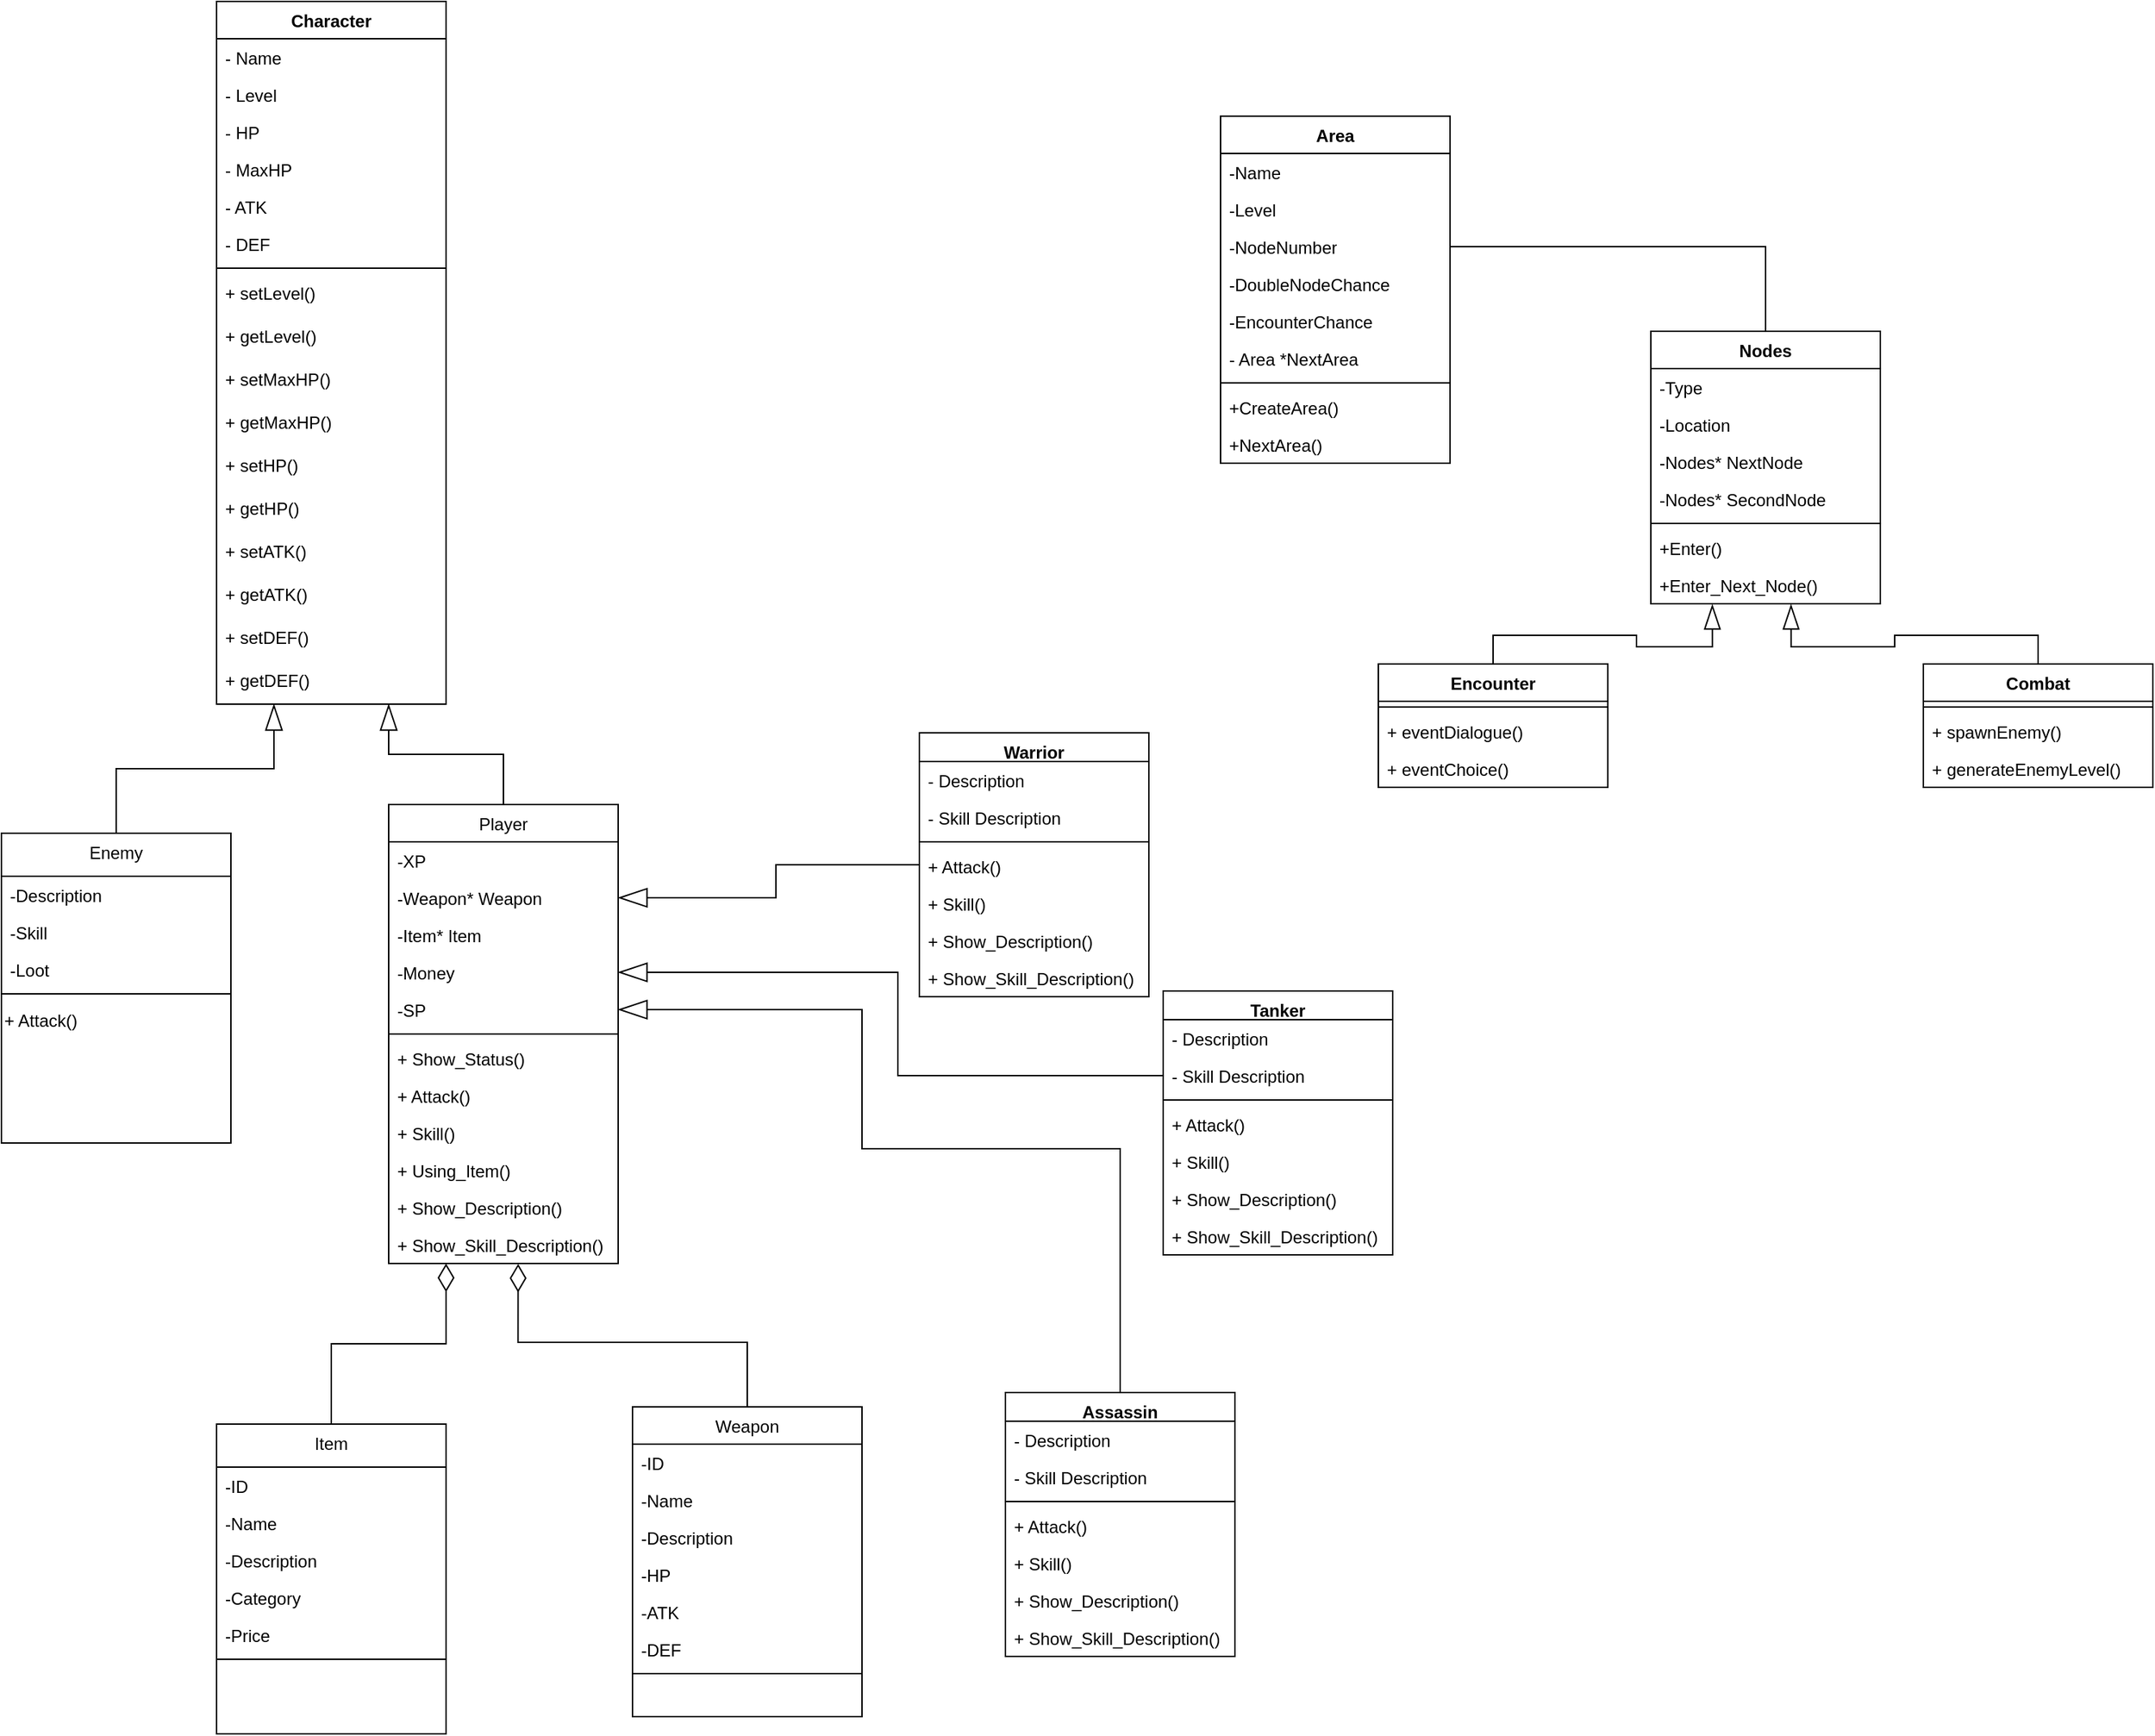 <mxfile version="22.1.0" type="device">
  <diagram id="C5RBs43oDa-KdzZeNtuy" name="Page-1">
    <mxGraphModel dx="1216" dy="1775" grid="1" gridSize="10" guides="1" tooltips="1" connect="1" arrows="1" fold="1" page="1" pageScale="1" pageWidth="827" pageHeight="1169" math="0" shadow="0">
      <root>
        <mxCell id="WIyWlLk6GJQsqaUBKTNV-0" />
        <mxCell id="WIyWlLk6GJQsqaUBKTNV-1" parent="WIyWlLk6GJQsqaUBKTNV-0" />
        <mxCell id="zkfFHV4jXpPFQw0GAbJ--0" value="Character" style="swimlane;fontStyle=1;align=center;verticalAlign=top;childLayout=stackLayout;horizontal=1;startSize=26;horizontalStack=0;resizeParent=1;resizeLast=0;collapsible=1;marginBottom=0;rounded=0;shadow=0;strokeWidth=1;" parent="WIyWlLk6GJQsqaUBKTNV-1" vertex="1">
          <mxGeometry x="220" y="-50" width="160" height="490" as="geometry">
            <mxRectangle x="230" y="140" width="160" height="26" as="alternateBounds" />
          </mxGeometry>
        </mxCell>
        <mxCell id="zkfFHV4jXpPFQw0GAbJ--1" value="- Name" style="text;align=left;verticalAlign=top;spacingLeft=4;spacingRight=4;overflow=hidden;rotatable=0;points=[[0,0.5],[1,0.5]];portConstraint=eastwest;" parent="zkfFHV4jXpPFQw0GAbJ--0" vertex="1">
          <mxGeometry y="26" width="160" height="26" as="geometry" />
        </mxCell>
        <mxCell id="zkfFHV4jXpPFQw0GAbJ--2" value="- Level" style="text;align=left;verticalAlign=top;spacingLeft=4;spacingRight=4;overflow=hidden;rotatable=0;points=[[0,0.5],[1,0.5]];portConstraint=eastwest;rounded=0;shadow=0;html=0;" parent="zkfFHV4jXpPFQw0GAbJ--0" vertex="1">
          <mxGeometry y="52" width="160" height="26" as="geometry" />
        </mxCell>
        <mxCell id="zkfFHV4jXpPFQw0GAbJ--3" value="- HP" style="text;align=left;verticalAlign=top;spacingLeft=4;spacingRight=4;overflow=hidden;rotatable=0;points=[[0,0.5],[1,0.5]];portConstraint=eastwest;rounded=0;shadow=0;html=0;" parent="zkfFHV4jXpPFQw0GAbJ--0" vertex="1">
          <mxGeometry y="78" width="160" height="26" as="geometry" />
        </mxCell>
        <mxCell id="j1MBZ-xtQ5c-4s9d_Qm3-2" value="- MaxHP" style="text;strokeColor=none;fillColor=none;align=left;verticalAlign=middle;rounded=0;spacingLeft=4;spacingRight=4;" parent="zkfFHV4jXpPFQw0GAbJ--0" vertex="1">
          <mxGeometry y="104" width="160" height="26" as="geometry" />
        </mxCell>
        <mxCell id="j1MBZ-xtQ5c-4s9d_Qm3-3" value="- ATK" style="text;strokeColor=none;fillColor=none;align=left;verticalAlign=middle;rounded=0;spacingLeft=4;spacingRight=4;" parent="zkfFHV4jXpPFQw0GAbJ--0" vertex="1">
          <mxGeometry y="130" width="160" height="26" as="geometry" />
        </mxCell>
        <mxCell id="j1MBZ-xtQ5c-4s9d_Qm3-4" value="- DEF" style="text;strokeColor=none;fillColor=none;align=left;verticalAlign=middle;rounded=0;spacingLeft=4;spacingRight=4;container=0;" parent="zkfFHV4jXpPFQw0GAbJ--0" vertex="1">
          <mxGeometry y="156" width="160" height="26" as="geometry" />
        </mxCell>
        <mxCell id="zkfFHV4jXpPFQw0GAbJ--4" value="" style="line;html=1;strokeWidth=1;align=left;verticalAlign=middle;spacingTop=-1;spacingLeft=3;spacingRight=3;rotatable=0;labelPosition=right;points=[];portConstraint=eastwest;" parent="zkfFHV4jXpPFQw0GAbJ--0" vertex="1">
          <mxGeometry y="182" width="160" height="8" as="geometry" />
        </mxCell>
        <mxCell id="GW412KJ_X1RwlZY7-BEi-10" value="+ setLevel()" style="text;strokeColor=none;fillColor=none;align=left;verticalAlign=top;spacingLeft=4;spacingRight=4;overflow=hidden;rotatable=0;points=[[0,0.5],[1,0.5]];portConstraint=eastwest;whiteSpace=wrap;html=1;" parent="zkfFHV4jXpPFQw0GAbJ--0" vertex="1">
          <mxGeometry y="190" width="160" height="30" as="geometry" />
        </mxCell>
        <mxCell id="GW412KJ_X1RwlZY7-BEi-11" value="+ getLevel()" style="text;strokeColor=none;fillColor=none;align=left;verticalAlign=top;spacingLeft=4;spacingRight=4;overflow=hidden;rotatable=0;points=[[0,0.5],[1,0.5]];portConstraint=eastwest;whiteSpace=wrap;html=1;" parent="zkfFHV4jXpPFQw0GAbJ--0" vertex="1">
          <mxGeometry y="220" width="160" height="30" as="geometry" />
        </mxCell>
        <mxCell id="GW412KJ_X1RwlZY7-BEi-12" value="+ setMaxHP()" style="text;strokeColor=none;fillColor=none;align=left;verticalAlign=top;spacingLeft=4;spacingRight=4;overflow=hidden;rotatable=0;points=[[0,0.5],[1,0.5]];portConstraint=eastwest;whiteSpace=wrap;html=1;" parent="zkfFHV4jXpPFQw0GAbJ--0" vertex="1">
          <mxGeometry y="250" width="160" height="30" as="geometry" />
        </mxCell>
        <mxCell id="GW412KJ_X1RwlZY7-BEi-13" value="+ getMaxHP()" style="text;strokeColor=none;fillColor=none;align=left;verticalAlign=top;spacingLeft=4;spacingRight=4;overflow=hidden;rotatable=0;points=[[0,0.5],[1,0.5]];portConstraint=eastwest;whiteSpace=wrap;html=1;" parent="zkfFHV4jXpPFQw0GAbJ--0" vertex="1">
          <mxGeometry y="280" width="160" height="30" as="geometry" />
        </mxCell>
        <mxCell id="GW412KJ_X1RwlZY7-BEi-14" value="+ setHP()" style="text;strokeColor=none;fillColor=none;align=left;verticalAlign=top;spacingLeft=4;spacingRight=4;overflow=hidden;rotatable=0;points=[[0,0.5],[1,0.5]];portConstraint=eastwest;whiteSpace=wrap;html=1;" parent="zkfFHV4jXpPFQw0GAbJ--0" vertex="1">
          <mxGeometry y="310" width="160" height="30" as="geometry" />
        </mxCell>
        <mxCell id="GW412KJ_X1RwlZY7-BEi-15" value="+ getHP()" style="text;strokeColor=none;fillColor=none;align=left;verticalAlign=top;spacingLeft=4;spacingRight=4;overflow=hidden;rotatable=0;points=[[0,0.5],[1,0.5]];portConstraint=eastwest;whiteSpace=wrap;html=1;" parent="zkfFHV4jXpPFQw0GAbJ--0" vertex="1">
          <mxGeometry y="340" width="160" height="30" as="geometry" />
        </mxCell>
        <mxCell id="GW412KJ_X1RwlZY7-BEi-16" value="+ setATK()" style="text;strokeColor=none;fillColor=none;align=left;verticalAlign=top;spacingLeft=4;spacingRight=4;overflow=hidden;rotatable=0;points=[[0,0.5],[1,0.5]];portConstraint=eastwest;whiteSpace=wrap;html=1;" parent="zkfFHV4jXpPFQw0GAbJ--0" vertex="1">
          <mxGeometry y="370" width="160" height="30" as="geometry" />
        </mxCell>
        <mxCell id="GW412KJ_X1RwlZY7-BEi-17" value="+ getATK()" style="text;strokeColor=none;fillColor=none;align=left;verticalAlign=top;spacingLeft=4;spacingRight=4;overflow=hidden;rotatable=0;points=[[0,0.5],[1,0.5]];portConstraint=eastwest;whiteSpace=wrap;html=1;" parent="zkfFHV4jXpPFQw0GAbJ--0" vertex="1">
          <mxGeometry y="400" width="160" height="30" as="geometry" />
        </mxCell>
        <mxCell id="GW412KJ_X1RwlZY7-BEi-18" value="+ setDEF()" style="text;strokeColor=none;fillColor=none;align=left;verticalAlign=top;spacingLeft=4;spacingRight=4;overflow=hidden;rotatable=0;points=[[0,0.5],[1,0.5]];portConstraint=eastwest;whiteSpace=wrap;html=1;" parent="zkfFHV4jXpPFQw0GAbJ--0" vertex="1">
          <mxGeometry y="430" width="160" height="30" as="geometry" />
        </mxCell>
        <mxCell id="GW412KJ_X1RwlZY7-BEi-19" value="+ getDEF()" style="text;strokeColor=none;fillColor=none;align=left;verticalAlign=top;spacingLeft=4;spacingRight=4;overflow=hidden;rotatable=0;points=[[0,0.5],[1,0.5]];portConstraint=eastwest;whiteSpace=wrap;html=1;" parent="zkfFHV4jXpPFQw0GAbJ--0" vertex="1">
          <mxGeometry y="460" width="160" height="30" as="geometry" />
        </mxCell>
        <mxCell id="zkfFHV4jXpPFQw0GAbJ--17" value="Player" style="swimlane;fontStyle=0;align=center;verticalAlign=top;childLayout=stackLayout;horizontal=1;startSize=26;horizontalStack=0;resizeParent=1;resizeLast=0;collapsible=1;marginBottom=0;rounded=0;shadow=0;strokeWidth=1;" parent="WIyWlLk6GJQsqaUBKTNV-1" vertex="1">
          <mxGeometry x="340" y="510" width="160" height="320" as="geometry">
            <mxRectangle x="550" y="140" width="160" height="26" as="alternateBounds" />
          </mxGeometry>
        </mxCell>
        <mxCell id="zkfFHV4jXpPFQw0GAbJ--18" value="-XP" style="text;align=left;verticalAlign=top;spacingLeft=4;spacingRight=4;overflow=hidden;rotatable=0;points=[[0,0.5],[1,0.5]];portConstraint=eastwest;" parent="zkfFHV4jXpPFQw0GAbJ--17" vertex="1">
          <mxGeometry y="26" width="160" height="26" as="geometry" />
        </mxCell>
        <mxCell id="zkfFHV4jXpPFQw0GAbJ--19" value="-Weapon* Weapon" style="text;align=left;verticalAlign=top;spacingLeft=4;spacingRight=4;overflow=hidden;rotatable=0;points=[[0,0.5],[1,0.5]];portConstraint=eastwest;rounded=0;shadow=0;html=0;" parent="zkfFHV4jXpPFQw0GAbJ--17" vertex="1">
          <mxGeometry y="52" width="160" height="26" as="geometry" />
        </mxCell>
        <mxCell id="zkfFHV4jXpPFQw0GAbJ--20" value="-Item* Item" style="text;align=left;verticalAlign=top;spacingLeft=4;spacingRight=4;overflow=hidden;rotatable=0;points=[[0,0.5],[1,0.5]];portConstraint=eastwest;rounded=0;shadow=0;html=0;" parent="zkfFHV4jXpPFQw0GAbJ--17" vertex="1">
          <mxGeometry y="78" width="160" height="26" as="geometry" />
        </mxCell>
        <mxCell id="zkfFHV4jXpPFQw0GAbJ--21" value="-Money" style="text;align=left;verticalAlign=top;spacingLeft=4;spacingRight=4;overflow=hidden;rotatable=0;points=[[0,0.5],[1,0.5]];portConstraint=eastwest;rounded=0;shadow=0;html=0;" parent="zkfFHV4jXpPFQw0GAbJ--17" vertex="1">
          <mxGeometry y="104" width="160" height="26" as="geometry" />
        </mxCell>
        <mxCell id="zkfFHV4jXpPFQw0GAbJ--22" value="-SP" style="text;align=left;verticalAlign=top;spacingLeft=4;spacingRight=4;overflow=hidden;rotatable=0;points=[[0,0.5],[1,0.5]];portConstraint=eastwest;rounded=0;shadow=0;html=0;" parent="zkfFHV4jXpPFQw0GAbJ--17" vertex="1">
          <mxGeometry y="130" width="160" height="26" as="geometry" />
        </mxCell>
        <mxCell id="zkfFHV4jXpPFQw0GAbJ--23" value="" style="line;html=1;strokeWidth=1;align=left;verticalAlign=middle;spacingTop=-1;spacingLeft=3;spacingRight=3;rotatable=0;labelPosition=right;points=[];portConstraint=eastwest;" parent="zkfFHV4jXpPFQw0GAbJ--17" vertex="1">
          <mxGeometry y="156" width="160" height="8" as="geometry" />
        </mxCell>
        <mxCell id="NoEFr3qqF8aWPMN4GbIH-27" value="+ Show_Status()" style="text;strokeColor=none;fillColor=none;align=left;verticalAlign=top;spacingLeft=4;spacingRight=4;overflow=hidden;rotatable=0;points=[[0,0.5],[1,0.5]];portConstraint=eastwest;whiteSpace=wrap;html=1;" parent="zkfFHV4jXpPFQw0GAbJ--17" vertex="1">
          <mxGeometry y="164" width="160" height="26" as="geometry" />
        </mxCell>
        <mxCell id="NoEFr3qqF8aWPMN4GbIH-24" value="+ Attack()" style="text;strokeColor=none;fillColor=none;align=left;verticalAlign=top;spacingLeft=4;spacingRight=4;overflow=hidden;rotatable=0;points=[[0,0.5],[1,0.5]];portConstraint=eastwest;whiteSpace=wrap;html=1;" parent="zkfFHV4jXpPFQw0GAbJ--17" vertex="1">
          <mxGeometry y="190" width="160" height="26" as="geometry" />
        </mxCell>
        <mxCell id="NoEFr3qqF8aWPMN4GbIH-25" value="+ Skill()" style="text;strokeColor=none;fillColor=none;align=left;verticalAlign=top;spacingLeft=4;spacingRight=4;overflow=hidden;rotatable=0;points=[[0,0.5],[1,0.5]];portConstraint=eastwest;whiteSpace=wrap;html=1;" parent="zkfFHV4jXpPFQw0GAbJ--17" vertex="1">
          <mxGeometry y="216" width="160" height="26" as="geometry" />
        </mxCell>
        <mxCell id="NoEFr3qqF8aWPMN4GbIH-26" value="+ Using_Item()" style="text;strokeColor=none;fillColor=none;align=left;verticalAlign=top;spacingLeft=4;spacingRight=4;overflow=hidden;rotatable=0;points=[[0,0.5],[1,0.5]];portConstraint=eastwest;whiteSpace=wrap;html=1;" parent="zkfFHV4jXpPFQw0GAbJ--17" vertex="1">
          <mxGeometry y="242" width="160" height="26" as="geometry" />
        </mxCell>
        <mxCell id="1esIye4fEpsCU5UyYnM3-0" value="+ Show_Description()" style="text;strokeColor=none;fillColor=none;align=left;verticalAlign=top;spacingLeft=4;spacingRight=4;overflow=hidden;rotatable=0;points=[[0,0.5],[1,0.5]];portConstraint=eastwest;whiteSpace=wrap;html=1;" parent="zkfFHV4jXpPFQw0GAbJ--17" vertex="1">
          <mxGeometry y="268" width="160" height="26" as="geometry" />
        </mxCell>
        <mxCell id="1esIye4fEpsCU5UyYnM3-1" value="+ Show_Skill_Description()" style="text;strokeColor=none;fillColor=none;align=left;verticalAlign=top;spacingLeft=4;spacingRight=4;overflow=hidden;rotatable=0;points=[[0,0.5],[1,0.5]];portConstraint=eastwest;whiteSpace=wrap;html=1;" parent="zkfFHV4jXpPFQw0GAbJ--17" vertex="1">
          <mxGeometry y="294" width="160" height="26" as="geometry" />
        </mxCell>
        <mxCell id="j1MBZ-xtQ5c-4s9d_Qm3-5" value="" style="endArrow=blockThin;endSize=16;endFill=0;html=1;rounded=0;exitX=0.5;exitY=0;exitDx=0;exitDy=0;entryX=0.75;entryY=1;entryDx=0;entryDy=0;edgeStyle=orthogonalEdgeStyle;" parent="WIyWlLk6GJQsqaUBKTNV-1" source="zkfFHV4jXpPFQw0GAbJ--17" target="zkfFHV4jXpPFQw0GAbJ--0" edge="1">
          <mxGeometry width="160" relative="1" as="geometry">
            <mxPoint x="290" y="440" as="sourcePoint" />
            <mxPoint x="300" y="330" as="targetPoint" />
          </mxGeometry>
        </mxCell>
        <mxCell id="j1MBZ-xtQ5c-4s9d_Qm3-16" value="Enemy" style="swimlane;fontStyle=0;align=center;verticalAlign=top;childLayout=stackLayout;horizontal=1;startSize=30;horizontalStack=0;resizeParent=1;resizeLast=0;collapsible=1;marginBottom=0;rounded=0;shadow=0;strokeWidth=1;" parent="WIyWlLk6GJQsqaUBKTNV-1" vertex="1">
          <mxGeometry x="70" y="530" width="160" height="216" as="geometry">
            <mxRectangle x="550" y="140" width="160" height="26" as="alternateBounds" />
          </mxGeometry>
        </mxCell>
        <mxCell id="j1MBZ-xtQ5c-4s9d_Qm3-17" value="-Description" style="text;align=left;verticalAlign=top;spacingLeft=4;spacingRight=4;overflow=hidden;rotatable=0;points=[[0,0.5],[1,0.5]];portConstraint=eastwest;" parent="j1MBZ-xtQ5c-4s9d_Qm3-16" vertex="1">
          <mxGeometry y="30" width="160" height="26" as="geometry" />
        </mxCell>
        <mxCell id="j1MBZ-xtQ5c-4s9d_Qm3-18" value="-Skill" style="text;align=left;verticalAlign=top;spacingLeft=4;spacingRight=4;overflow=hidden;rotatable=0;points=[[0,0.5],[1,0.5]];portConstraint=eastwest;rounded=0;shadow=0;html=0;" parent="j1MBZ-xtQ5c-4s9d_Qm3-16" vertex="1">
          <mxGeometry y="56" width="160" height="26" as="geometry" />
        </mxCell>
        <mxCell id="j1MBZ-xtQ5c-4s9d_Qm3-19" value="-Loot" style="text;align=left;verticalAlign=top;spacingLeft=4;spacingRight=4;overflow=hidden;rotatable=0;points=[[0,0.5],[1,0.5]];portConstraint=eastwest;rounded=0;shadow=0;html=0;" parent="j1MBZ-xtQ5c-4s9d_Qm3-16" vertex="1">
          <mxGeometry y="82" width="160" height="26" as="geometry" />
        </mxCell>
        <mxCell id="j1MBZ-xtQ5c-4s9d_Qm3-22" value="" style="line;html=1;strokeWidth=1;align=left;verticalAlign=middle;spacingTop=-1;spacingLeft=3;spacingRight=3;rotatable=0;labelPosition=right;points=[];portConstraint=eastwest;" parent="j1MBZ-xtQ5c-4s9d_Qm3-16" vertex="1">
          <mxGeometry y="108" width="160" height="8" as="geometry" />
        </mxCell>
        <mxCell id="gaWIYoMzO8PmXiTsMrva-2" value="+ Attack()" style="text;html=1;align=left;verticalAlign=middle;resizable=0;points=[];autosize=1;strokeColor=none;fillColor=none;" parent="j1MBZ-xtQ5c-4s9d_Qm3-16" vertex="1">
          <mxGeometry y="116" width="160" height="30" as="geometry" />
        </mxCell>
        <mxCell id="j1MBZ-xtQ5c-4s9d_Qm3-31" value="" style="endArrow=blockThin;endSize=16;endFill=0;html=1;rounded=0;exitX=0.5;exitY=0;exitDx=0;exitDy=0;entryX=0.25;entryY=1;entryDx=0;entryDy=0;edgeStyle=orthogonalEdgeStyle;" parent="WIyWlLk6GJQsqaUBKTNV-1" source="j1MBZ-xtQ5c-4s9d_Qm3-16" target="zkfFHV4jXpPFQw0GAbJ--0" edge="1">
          <mxGeometry width="160" relative="1" as="geometry">
            <mxPoint x="390" y="460" as="sourcePoint" />
            <mxPoint x="270" y="336" as="targetPoint" />
          </mxGeometry>
        </mxCell>
        <mxCell id="1esIye4fEpsCU5UyYnM3-3" style="edgeStyle=orthogonalEdgeStyle;rounded=0;orthogonalLoop=1;jettySize=auto;html=1;exitX=0.5;exitY=0;exitDx=0;exitDy=0;endArrow=diamondThin;endFill=0;endSize=17;entryX=0.564;entryY=1.012;entryDx=0;entryDy=0;entryPerimeter=0;" parent="WIyWlLk6GJQsqaUBKTNV-1" source="j1MBZ-xtQ5c-4s9d_Qm3-32" target="1esIye4fEpsCU5UyYnM3-1" edge="1">
          <mxGeometry relative="1" as="geometry">
            <mxPoint x="510" y="850" as="targetPoint" />
          </mxGeometry>
        </mxCell>
        <mxCell id="j1MBZ-xtQ5c-4s9d_Qm3-32" value="Weapon" style="swimlane;fontStyle=0;align=center;verticalAlign=top;childLayout=stackLayout;horizontal=1;startSize=26;horizontalStack=0;resizeParent=1;resizeLast=0;collapsible=1;marginBottom=0;rounded=0;shadow=0;strokeWidth=1;" parent="WIyWlLk6GJQsqaUBKTNV-1" vertex="1">
          <mxGeometry x="510" y="930" width="160" height="216" as="geometry">
            <mxRectangle x="550" y="140" width="160" height="26" as="alternateBounds" />
          </mxGeometry>
        </mxCell>
        <mxCell id="j1MBZ-xtQ5c-4s9d_Qm3-33" value="-ID" style="text;align=left;verticalAlign=top;spacingLeft=4;spacingRight=4;overflow=hidden;rotatable=0;points=[[0,0.5],[1,0.5]];portConstraint=eastwest;" parent="j1MBZ-xtQ5c-4s9d_Qm3-32" vertex="1">
          <mxGeometry y="26" width="160" height="26" as="geometry" />
        </mxCell>
        <mxCell id="j1MBZ-xtQ5c-4s9d_Qm3-34" value="-Name" style="text;align=left;verticalAlign=top;spacingLeft=4;spacingRight=4;overflow=hidden;rotatable=0;points=[[0,0.5],[1,0.5]];portConstraint=eastwest;rounded=0;shadow=0;html=0;" parent="j1MBZ-xtQ5c-4s9d_Qm3-32" vertex="1">
          <mxGeometry y="52" width="160" height="26" as="geometry" />
        </mxCell>
        <mxCell id="j1MBZ-xtQ5c-4s9d_Qm3-35" value="-Description" style="text;align=left;verticalAlign=top;spacingLeft=4;spacingRight=4;overflow=hidden;rotatable=0;points=[[0,0.5],[1,0.5]];portConstraint=eastwest;rounded=0;shadow=0;html=0;" parent="j1MBZ-xtQ5c-4s9d_Qm3-32" vertex="1">
          <mxGeometry y="78" width="160" height="26" as="geometry" />
        </mxCell>
        <mxCell id="j1MBZ-xtQ5c-4s9d_Qm3-37" value="-HP" style="text;align=left;verticalAlign=top;spacingLeft=4;spacingRight=4;overflow=hidden;rotatable=0;points=[[0,0.5],[1,0.5]];portConstraint=eastwest;rounded=0;shadow=0;html=0;" parent="j1MBZ-xtQ5c-4s9d_Qm3-32" vertex="1">
          <mxGeometry y="104" width="160" height="26" as="geometry" />
        </mxCell>
        <mxCell id="j1MBZ-xtQ5c-4s9d_Qm3-36" value="-ATK" style="text;align=left;verticalAlign=top;spacingLeft=4;spacingRight=4;overflow=hidden;rotatable=0;points=[[0,0.5],[1,0.5]];portConstraint=eastwest;rounded=0;shadow=0;html=0;" parent="j1MBZ-xtQ5c-4s9d_Qm3-32" vertex="1">
          <mxGeometry y="130" width="160" height="26" as="geometry" />
        </mxCell>
        <mxCell id="j1MBZ-xtQ5c-4s9d_Qm3-46" value="-DEF" style="text;align=left;verticalAlign=top;spacingLeft=4;spacingRight=4;overflow=hidden;rotatable=0;points=[[0,0.5],[1,0.5]];portConstraint=eastwest;rounded=0;shadow=0;html=0;" parent="j1MBZ-xtQ5c-4s9d_Qm3-32" vertex="1">
          <mxGeometry y="156" width="160" height="26" as="geometry" />
        </mxCell>
        <mxCell id="j1MBZ-xtQ5c-4s9d_Qm3-38" value="" style="line;html=1;strokeWidth=1;align=left;verticalAlign=middle;spacingTop=-1;spacingLeft=3;spacingRight=3;rotatable=0;labelPosition=right;points=[];portConstraint=eastwest;" parent="j1MBZ-xtQ5c-4s9d_Qm3-32" vertex="1">
          <mxGeometry y="182" width="160" height="8" as="geometry" />
        </mxCell>
        <mxCell id="j1MBZ-xtQ5c-4s9d_Qm3-39" value="Item" style="swimlane;fontStyle=0;align=center;verticalAlign=top;childLayout=stackLayout;horizontal=1;startSize=30;horizontalStack=0;resizeParent=1;resizeLast=0;collapsible=1;marginBottom=0;rounded=0;shadow=0;strokeWidth=1;" parent="WIyWlLk6GJQsqaUBKTNV-1" vertex="1">
          <mxGeometry x="220" y="942" width="160" height="216" as="geometry">
            <mxRectangle x="550" y="140" width="160" height="26" as="alternateBounds" />
          </mxGeometry>
        </mxCell>
        <mxCell id="j1MBZ-xtQ5c-4s9d_Qm3-40" value="-ID" style="text;align=left;verticalAlign=top;spacingLeft=4;spacingRight=4;overflow=hidden;rotatable=0;points=[[0,0.5],[1,0.5]];portConstraint=eastwest;" parent="j1MBZ-xtQ5c-4s9d_Qm3-39" vertex="1">
          <mxGeometry y="30" width="160" height="26" as="geometry" />
        </mxCell>
        <mxCell id="j1MBZ-xtQ5c-4s9d_Qm3-41" value="-Name" style="text;align=left;verticalAlign=top;spacingLeft=4;spacingRight=4;overflow=hidden;rotatable=0;points=[[0,0.5],[1,0.5]];portConstraint=eastwest;rounded=0;shadow=0;html=0;" parent="j1MBZ-xtQ5c-4s9d_Qm3-39" vertex="1">
          <mxGeometry y="56" width="160" height="26" as="geometry" />
        </mxCell>
        <mxCell id="j1MBZ-xtQ5c-4s9d_Qm3-42" value="-Description" style="text;align=left;verticalAlign=top;spacingLeft=4;spacingRight=4;overflow=hidden;rotatable=0;points=[[0,0.5],[1,0.5]];portConstraint=eastwest;rounded=0;shadow=0;html=0;" parent="j1MBZ-xtQ5c-4s9d_Qm3-39" vertex="1">
          <mxGeometry y="82" width="160" height="26" as="geometry" />
        </mxCell>
        <mxCell id="j1MBZ-xtQ5c-4s9d_Qm3-44" value="-Category" style="text;align=left;verticalAlign=top;spacingLeft=4;spacingRight=4;overflow=hidden;rotatable=0;points=[[0,0.5],[1,0.5]];portConstraint=eastwest;rounded=0;shadow=0;html=0;" parent="j1MBZ-xtQ5c-4s9d_Qm3-39" vertex="1">
          <mxGeometry y="108" width="160" height="26" as="geometry" />
        </mxCell>
        <mxCell id="j1MBZ-xtQ5c-4s9d_Qm3-45" value="-Price" style="text;align=left;verticalAlign=top;spacingLeft=4;spacingRight=4;overflow=hidden;rotatable=0;points=[[0,0.5],[1,0.5]];portConstraint=eastwest;rounded=0;shadow=0;html=0;" parent="j1MBZ-xtQ5c-4s9d_Qm3-39" vertex="1">
          <mxGeometry y="134" width="160" height="26" as="geometry" />
        </mxCell>
        <mxCell id="j1MBZ-xtQ5c-4s9d_Qm3-43" value="" style="line;html=1;strokeWidth=1;align=left;verticalAlign=middle;spacingTop=-1;spacingLeft=3;spacingRight=3;rotatable=0;labelPosition=right;points=[];portConstraint=eastwest;" parent="j1MBZ-xtQ5c-4s9d_Qm3-39" vertex="1">
          <mxGeometry y="160" width="160" height="8" as="geometry" />
        </mxCell>
        <mxCell id="j1MBZ-xtQ5c-4s9d_Qm3-50" value="" style="endArrow=diamondThin;endSize=17;endFill=0;html=1;rounded=0;exitX=0.5;exitY=0;exitDx=0;exitDy=0;edgeStyle=orthogonalEdgeStyle;entryX=0.25;entryY=1;entryDx=0;entryDy=0;" parent="WIyWlLk6GJQsqaUBKTNV-1" source="j1MBZ-xtQ5c-4s9d_Qm3-39" target="zkfFHV4jXpPFQw0GAbJ--17" edge="1">
          <mxGeometry width="160" relative="1" as="geometry">
            <mxPoint x="50" y="780" as="sourcePoint" />
            <mxPoint x="450" y="760" as="targetPoint" />
          </mxGeometry>
        </mxCell>
        <mxCell id="VRXg3funHBfMm75nyVXk-0" value="Nodes" style="swimlane;fontStyle=1;align=center;verticalAlign=top;childLayout=stackLayout;horizontal=1;startSize=26;horizontalStack=0;resizeParent=1;resizeParentMax=0;resizeLast=0;collapsible=1;marginBottom=0;whiteSpace=wrap;html=1;direction=east;" parent="WIyWlLk6GJQsqaUBKTNV-1" vertex="1">
          <mxGeometry x="1220" y="180" width="160" height="190" as="geometry" />
        </mxCell>
        <mxCell id="VRXg3funHBfMm75nyVXk-1" value="-Type" style="text;strokeColor=none;fillColor=none;align=left;verticalAlign=top;spacingLeft=4;spacingRight=4;overflow=hidden;rotatable=0;points=[[0,0.5],[1,0.5]];portConstraint=eastwest;whiteSpace=wrap;html=1;" parent="VRXg3funHBfMm75nyVXk-0" vertex="1">
          <mxGeometry y="26" width="160" height="26" as="geometry" />
        </mxCell>
        <mxCell id="VRXg3funHBfMm75nyVXk-4" value="-Location" style="text;strokeColor=none;fillColor=none;align=left;verticalAlign=top;spacingLeft=4;spacingRight=4;overflow=hidden;rotatable=0;points=[[0,0.5],[1,0.5]];portConstraint=eastwest;whiteSpace=wrap;html=1;" parent="VRXg3funHBfMm75nyVXk-0" vertex="1">
          <mxGeometry y="52" width="160" height="26" as="geometry" />
        </mxCell>
        <mxCell id="dYkZNDvObk6c5QmlQ_CH-0" value="-Nodes* NextNode" style="text;strokeColor=none;fillColor=none;align=left;verticalAlign=top;spacingLeft=4;spacingRight=4;overflow=hidden;rotatable=0;points=[[0,0.5],[1,0.5]];portConstraint=eastwest;whiteSpace=wrap;html=1;" vertex="1" parent="VRXg3funHBfMm75nyVXk-0">
          <mxGeometry y="78" width="160" height="26" as="geometry" />
        </mxCell>
        <mxCell id="dYkZNDvObk6c5QmlQ_CH-1" value="-Nodes* SecondNode" style="text;strokeColor=none;fillColor=none;align=left;verticalAlign=top;spacingLeft=4;spacingRight=4;overflow=hidden;rotatable=0;points=[[0,0.5],[1,0.5]];portConstraint=eastwest;whiteSpace=wrap;html=1;" vertex="1" parent="VRXg3funHBfMm75nyVXk-0">
          <mxGeometry y="104" width="160" height="26" as="geometry" />
        </mxCell>
        <mxCell id="VRXg3funHBfMm75nyVXk-2" value="" style="line;strokeWidth=1;fillColor=none;align=left;verticalAlign=middle;spacingTop=-1;spacingLeft=3;spacingRight=3;rotatable=0;labelPosition=right;points=[];portConstraint=eastwest;strokeColor=inherit;" parent="VRXg3funHBfMm75nyVXk-0" vertex="1">
          <mxGeometry y="130" width="160" height="8" as="geometry" />
        </mxCell>
        <mxCell id="VRXg3funHBfMm75nyVXk-3" value="+Enter()" style="text;strokeColor=none;fillColor=none;align=left;verticalAlign=top;spacingLeft=4;spacingRight=4;overflow=hidden;rotatable=0;points=[[0,0.5],[1,0.5]];portConstraint=eastwest;whiteSpace=wrap;html=1;" parent="VRXg3funHBfMm75nyVXk-0" vertex="1">
          <mxGeometry y="138" width="160" height="26" as="geometry" />
        </mxCell>
        <mxCell id="dYkZNDvObk6c5QmlQ_CH-2" value="+Enter_Next_Node()" style="text;strokeColor=none;fillColor=none;align=left;verticalAlign=top;spacingLeft=4;spacingRight=4;overflow=hidden;rotatable=0;points=[[0,0.5],[1,0.5]];portConstraint=eastwest;whiteSpace=wrap;html=1;" vertex="1" parent="VRXg3funHBfMm75nyVXk-0">
          <mxGeometry y="164" width="160" height="26" as="geometry" />
        </mxCell>
        <mxCell id="VRXg3funHBfMm75nyVXk-7" value="Area" style="swimlane;fontStyle=1;align=center;verticalAlign=top;childLayout=stackLayout;horizontal=1;startSize=26;horizontalStack=0;resizeParent=1;resizeParentMax=0;resizeLast=0;collapsible=1;marginBottom=0;whiteSpace=wrap;html=1;" parent="WIyWlLk6GJQsqaUBKTNV-1" vertex="1">
          <mxGeometry x="920" y="30" width="160" height="242" as="geometry" />
        </mxCell>
        <mxCell id="VRXg3funHBfMm75nyVXk-8" value="-Name" style="text;strokeColor=none;fillColor=none;align=left;verticalAlign=top;spacingLeft=4;spacingRight=4;overflow=hidden;rotatable=0;points=[[0,0.5],[1,0.5]];portConstraint=eastwest;whiteSpace=wrap;html=1;" parent="VRXg3funHBfMm75nyVXk-7" vertex="1">
          <mxGeometry y="26" width="160" height="26" as="geometry" />
        </mxCell>
        <mxCell id="VRXg3funHBfMm75nyVXk-9" value="-Level" style="text;strokeColor=none;fillColor=none;align=left;verticalAlign=top;spacingLeft=4;spacingRight=4;overflow=hidden;rotatable=0;points=[[0,0.5],[1,0.5]];portConstraint=eastwest;whiteSpace=wrap;html=1;" parent="VRXg3funHBfMm75nyVXk-7" vertex="1">
          <mxGeometry y="52" width="160" height="26" as="geometry" />
        </mxCell>
        <mxCell id="VRXg3funHBfMm75nyVXk-12" value="-NodeNumber" style="text;strokeColor=none;fillColor=none;align=left;verticalAlign=top;spacingLeft=4;spacingRight=4;overflow=hidden;rotatable=0;points=[[0,0.5],[1,0.5]];portConstraint=eastwest;whiteSpace=wrap;html=1;" parent="VRXg3funHBfMm75nyVXk-7" vertex="1">
          <mxGeometry y="78" width="160" height="26" as="geometry" />
        </mxCell>
        <mxCell id="VRXg3funHBfMm75nyVXk-13" value="-DoubleNodeChance" style="text;strokeColor=none;fillColor=none;align=left;verticalAlign=top;spacingLeft=4;spacingRight=4;overflow=hidden;rotatable=0;points=[[0,0.5],[1,0.5]];portConstraint=eastwest;whiteSpace=wrap;html=1;" parent="VRXg3funHBfMm75nyVXk-7" vertex="1">
          <mxGeometry y="104" width="160" height="26" as="geometry" />
        </mxCell>
        <mxCell id="VRXg3funHBfMm75nyVXk-14" value="-EncounterChance" style="text;strokeColor=none;fillColor=none;align=left;verticalAlign=top;spacingLeft=4;spacingRight=4;overflow=hidden;rotatable=0;points=[[0,0.5],[1,0.5]];portConstraint=eastwest;whiteSpace=wrap;html=1;" parent="VRXg3funHBfMm75nyVXk-7" vertex="1">
          <mxGeometry y="130" width="160" height="26" as="geometry" />
        </mxCell>
        <mxCell id="gaWIYoMzO8PmXiTsMrva-3" value="- Area *NextArea" style="text;strokeColor=none;fillColor=none;align=left;verticalAlign=top;spacingLeft=4;spacingRight=4;overflow=hidden;rotatable=0;points=[[0,0.5],[1,0.5]];portConstraint=eastwest;whiteSpace=wrap;html=1;" parent="VRXg3funHBfMm75nyVXk-7" vertex="1">
          <mxGeometry y="156" width="160" height="26" as="geometry" />
        </mxCell>
        <mxCell id="VRXg3funHBfMm75nyVXk-10" value="" style="line;strokeWidth=1;fillColor=none;align=left;verticalAlign=middle;spacingTop=-1;spacingLeft=3;spacingRight=3;rotatable=0;labelPosition=right;points=[];portConstraint=eastwest;strokeColor=inherit;" parent="VRXg3funHBfMm75nyVXk-7" vertex="1">
          <mxGeometry y="182" width="160" height="8" as="geometry" />
        </mxCell>
        <mxCell id="VRXg3funHBfMm75nyVXk-11" value="+CreateArea()" style="text;strokeColor=none;fillColor=none;align=left;verticalAlign=top;spacingLeft=4;spacingRight=4;overflow=hidden;rotatable=0;points=[[0,0.5],[1,0.5]];portConstraint=eastwest;whiteSpace=wrap;html=1;" parent="VRXg3funHBfMm75nyVXk-7" vertex="1">
          <mxGeometry y="190" width="160" height="26" as="geometry" />
        </mxCell>
        <mxCell id="gaWIYoMzO8PmXiTsMrva-4" value="+NextArea()" style="text;strokeColor=none;fillColor=none;align=left;verticalAlign=top;spacingLeft=4;spacingRight=4;overflow=hidden;rotatable=0;points=[[0,0.5],[1,0.5]];portConstraint=eastwest;whiteSpace=wrap;html=1;" parent="VRXg3funHBfMm75nyVXk-7" vertex="1">
          <mxGeometry y="216" width="160" height="26" as="geometry" />
        </mxCell>
        <mxCell id="NoEFr3qqF8aWPMN4GbIH-1" style="edgeStyle=orthogonalEdgeStyle;rounded=0;orthogonalLoop=1;jettySize=auto;html=1;endArrow=blockThin;endFill=0;endSize=18;entryX=1;entryY=0.5;entryDx=0;entryDy=0;" parent="WIyWlLk6GJQsqaUBKTNV-1" source="GW412KJ_X1RwlZY7-BEi-20" target="zkfFHV4jXpPFQw0GAbJ--19" edge="1">
          <mxGeometry relative="1" as="geometry">
            <mxPoint x="710" y="650" as="targetPoint" />
          </mxGeometry>
        </mxCell>
        <mxCell id="GW412KJ_X1RwlZY7-BEi-20" value="Warrior" style="swimlane;fontStyle=1;align=center;verticalAlign=top;childLayout=stackLayout;horizontal=1;startSize=20;horizontalStack=0;resizeParent=1;resizeParentMax=0;resizeLast=0;collapsible=1;marginBottom=0;whiteSpace=wrap;html=1;" parent="WIyWlLk6GJQsqaUBKTNV-1" vertex="1">
          <mxGeometry x="710" y="460" width="160" height="184" as="geometry">
            <mxRectangle x="710" y="460" width="80" height="30" as="alternateBounds" />
          </mxGeometry>
        </mxCell>
        <mxCell id="NoEFr3qqF8aWPMN4GbIH-4" value="- Description" style="text;strokeColor=none;fillColor=none;align=left;verticalAlign=top;spacingLeft=4;spacingRight=4;overflow=hidden;rotatable=0;points=[[0,0.5],[1,0.5]];portConstraint=eastwest;whiteSpace=wrap;html=1;" parent="GW412KJ_X1RwlZY7-BEi-20" vertex="1">
          <mxGeometry y="20" width="160" height="26" as="geometry" />
        </mxCell>
        <mxCell id="NoEFr3qqF8aWPMN4GbIH-5" value="- Skill Description" style="text;strokeColor=none;fillColor=none;align=left;verticalAlign=top;spacingLeft=4;spacingRight=4;overflow=hidden;rotatable=0;points=[[0,0.5],[1,0.5]];portConstraint=eastwest;whiteSpace=wrap;html=1;" parent="GW412KJ_X1RwlZY7-BEi-20" vertex="1">
          <mxGeometry y="46" width="160" height="26" as="geometry" />
        </mxCell>
        <mxCell id="GW412KJ_X1RwlZY7-BEi-22" value="" style="line;strokeWidth=1;fillColor=none;align=left;verticalAlign=middle;spacingTop=-1;spacingLeft=3;spacingRight=3;rotatable=0;labelPosition=right;points=[];portConstraint=eastwest;strokeColor=inherit;" parent="GW412KJ_X1RwlZY7-BEi-20" vertex="1">
          <mxGeometry y="72" width="160" height="8" as="geometry" />
        </mxCell>
        <mxCell id="GW412KJ_X1RwlZY7-BEi-23" value="+ Attack()" style="text;strokeColor=none;fillColor=none;align=left;verticalAlign=top;spacingLeft=4;spacingRight=4;overflow=hidden;rotatable=0;points=[[0,0.5],[1,0.5]];portConstraint=eastwest;whiteSpace=wrap;html=1;" parent="GW412KJ_X1RwlZY7-BEi-20" vertex="1">
          <mxGeometry y="80" width="160" height="26" as="geometry" />
        </mxCell>
        <mxCell id="NoEFr3qqF8aWPMN4GbIH-2" value="+ Skill()" style="text;strokeColor=none;fillColor=none;align=left;verticalAlign=top;spacingLeft=4;spacingRight=4;overflow=hidden;rotatable=0;points=[[0,0.5],[1,0.5]];portConstraint=eastwest;whiteSpace=wrap;html=1;" parent="GW412KJ_X1RwlZY7-BEi-20" vertex="1">
          <mxGeometry y="106" width="160" height="26" as="geometry" />
        </mxCell>
        <mxCell id="1esIye4fEpsCU5UyYnM3-4" value="+ Show_Description()" style="text;strokeColor=none;fillColor=none;align=left;verticalAlign=top;spacingLeft=4;spacingRight=4;overflow=hidden;rotatable=0;points=[[0,0.5],[1,0.5]];portConstraint=eastwest;whiteSpace=wrap;html=1;" parent="GW412KJ_X1RwlZY7-BEi-20" vertex="1">
          <mxGeometry y="132" width="160" height="26" as="geometry" />
        </mxCell>
        <mxCell id="1esIye4fEpsCU5UyYnM3-5" value="+ Show_Skill_Description()" style="text;strokeColor=none;fillColor=none;align=left;verticalAlign=top;spacingLeft=4;spacingRight=4;overflow=hidden;rotatable=0;points=[[0,0.5],[1,0.5]];portConstraint=eastwest;whiteSpace=wrap;html=1;" parent="GW412KJ_X1RwlZY7-BEi-20" vertex="1">
          <mxGeometry y="158" width="160" height="26" as="geometry" />
        </mxCell>
        <mxCell id="NoEFr3qqF8aWPMN4GbIH-6" value="Tanker" style="swimlane;fontStyle=1;align=center;verticalAlign=top;childLayout=stackLayout;horizontal=1;startSize=20;horizontalStack=0;resizeParent=1;resizeParentMax=0;resizeLast=0;collapsible=1;marginBottom=0;whiteSpace=wrap;html=1;" parent="WIyWlLk6GJQsqaUBKTNV-1" vertex="1">
          <mxGeometry x="880" y="640" width="160" height="184" as="geometry">
            <mxRectangle x="820" y="610" width="80" height="30" as="alternateBounds" />
          </mxGeometry>
        </mxCell>
        <mxCell id="NoEFr3qqF8aWPMN4GbIH-7" value="- Description" style="text;strokeColor=none;fillColor=none;align=left;verticalAlign=top;spacingLeft=4;spacingRight=4;overflow=hidden;rotatable=0;points=[[0,0.5],[1,0.5]];portConstraint=eastwest;whiteSpace=wrap;html=1;" parent="NoEFr3qqF8aWPMN4GbIH-6" vertex="1">
          <mxGeometry y="20" width="160" height="26" as="geometry" />
        </mxCell>
        <mxCell id="NoEFr3qqF8aWPMN4GbIH-8" value="- Skill Description" style="text;strokeColor=none;fillColor=none;align=left;verticalAlign=top;spacingLeft=4;spacingRight=4;overflow=hidden;rotatable=0;points=[[0,0.5],[1,0.5]];portConstraint=eastwest;whiteSpace=wrap;html=1;" parent="NoEFr3qqF8aWPMN4GbIH-6" vertex="1">
          <mxGeometry y="46" width="160" height="26" as="geometry" />
        </mxCell>
        <mxCell id="NoEFr3qqF8aWPMN4GbIH-9" value="" style="line;strokeWidth=1;fillColor=none;align=left;verticalAlign=middle;spacingTop=-1;spacingLeft=3;spacingRight=3;rotatable=0;labelPosition=right;points=[];portConstraint=eastwest;strokeColor=inherit;" parent="NoEFr3qqF8aWPMN4GbIH-6" vertex="1">
          <mxGeometry y="72" width="160" height="8" as="geometry" />
        </mxCell>
        <mxCell id="NoEFr3qqF8aWPMN4GbIH-10" value="+ Attack()" style="text;strokeColor=none;fillColor=none;align=left;verticalAlign=top;spacingLeft=4;spacingRight=4;overflow=hidden;rotatable=0;points=[[0,0.5],[1,0.5]];portConstraint=eastwest;whiteSpace=wrap;html=1;" parent="NoEFr3qqF8aWPMN4GbIH-6" vertex="1">
          <mxGeometry y="80" width="160" height="26" as="geometry" />
        </mxCell>
        <mxCell id="NoEFr3qqF8aWPMN4GbIH-11" value="+ Skill()" style="text;strokeColor=none;fillColor=none;align=left;verticalAlign=top;spacingLeft=4;spacingRight=4;overflow=hidden;rotatable=0;points=[[0,0.5],[1,0.5]];portConstraint=eastwest;whiteSpace=wrap;html=1;" parent="NoEFr3qqF8aWPMN4GbIH-6" vertex="1">
          <mxGeometry y="106" width="160" height="26" as="geometry" />
        </mxCell>
        <mxCell id="1esIye4fEpsCU5UyYnM3-6" value="+ Show_Description()" style="text;strokeColor=none;fillColor=none;align=left;verticalAlign=top;spacingLeft=4;spacingRight=4;overflow=hidden;rotatable=0;points=[[0,0.5],[1,0.5]];portConstraint=eastwest;whiteSpace=wrap;html=1;" parent="NoEFr3qqF8aWPMN4GbIH-6" vertex="1">
          <mxGeometry y="132" width="160" height="26" as="geometry" />
        </mxCell>
        <mxCell id="1esIye4fEpsCU5UyYnM3-7" value="+ Show_Skill_Description()" style="text;strokeColor=none;fillColor=none;align=left;verticalAlign=top;spacingLeft=4;spacingRight=4;overflow=hidden;rotatable=0;points=[[0,0.5],[1,0.5]];portConstraint=eastwest;whiteSpace=wrap;html=1;" parent="NoEFr3qqF8aWPMN4GbIH-6" vertex="1">
          <mxGeometry y="158" width="160" height="26" as="geometry" />
        </mxCell>
        <mxCell id="NoEFr3qqF8aWPMN4GbIH-12" value="Assassin" style="swimlane;fontStyle=1;align=center;verticalAlign=top;childLayout=stackLayout;horizontal=1;startSize=20;horizontalStack=0;resizeParent=1;resizeParentMax=0;resizeLast=0;collapsible=1;marginBottom=0;whiteSpace=wrap;html=1;" parent="WIyWlLk6GJQsqaUBKTNV-1" vertex="1">
          <mxGeometry x="770" y="920" width="160" height="184" as="geometry" />
        </mxCell>
        <mxCell id="NoEFr3qqF8aWPMN4GbIH-13" value="- Description" style="text;strokeColor=none;fillColor=none;align=left;verticalAlign=top;spacingLeft=4;spacingRight=4;overflow=hidden;rotatable=0;points=[[0,0.5],[1,0.5]];portConstraint=eastwest;whiteSpace=wrap;html=1;" parent="NoEFr3qqF8aWPMN4GbIH-12" vertex="1">
          <mxGeometry y="20" width="160" height="26" as="geometry" />
        </mxCell>
        <mxCell id="NoEFr3qqF8aWPMN4GbIH-14" value="- Skill Description" style="text;strokeColor=none;fillColor=none;align=left;verticalAlign=top;spacingLeft=4;spacingRight=4;overflow=hidden;rotatable=0;points=[[0,0.5],[1,0.5]];portConstraint=eastwest;whiteSpace=wrap;html=1;" parent="NoEFr3qqF8aWPMN4GbIH-12" vertex="1">
          <mxGeometry y="46" width="160" height="26" as="geometry" />
        </mxCell>
        <mxCell id="NoEFr3qqF8aWPMN4GbIH-15" value="" style="line;strokeWidth=1;fillColor=none;align=left;verticalAlign=middle;spacingTop=-1;spacingLeft=3;spacingRight=3;rotatable=0;labelPosition=right;points=[];portConstraint=eastwest;strokeColor=inherit;" parent="NoEFr3qqF8aWPMN4GbIH-12" vertex="1">
          <mxGeometry y="72" width="160" height="8" as="geometry" />
        </mxCell>
        <mxCell id="NoEFr3qqF8aWPMN4GbIH-16" value="+ Attack()" style="text;strokeColor=none;fillColor=none;align=left;verticalAlign=top;spacingLeft=4;spacingRight=4;overflow=hidden;rotatable=0;points=[[0,0.5],[1,0.5]];portConstraint=eastwest;whiteSpace=wrap;html=1;" parent="NoEFr3qqF8aWPMN4GbIH-12" vertex="1">
          <mxGeometry y="80" width="160" height="26" as="geometry" />
        </mxCell>
        <mxCell id="NoEFr3qqF8aWPMN4GbIH-17" value="+ Skill()" style="text;strokeColor=none;fillColor=none;align=left;verticalAlign=top;spacingLeft=4;spacingRight=4;overflow=hidden;rotatable=0;points=[[0,0.5],[1,0.5]];portConstraint=eastwest;whiteSpace=wrap;html=1;" parent="NoEFr3qqF8aWPMN4GbIH-12" vertex="1">
          <mxGeometry y="106" width="160" height="26" as="geometry" />
        </mxCell>
        <mxCell id="1esIye4fEpsCU5UyYnM3-8" value="+ Show_Description()" style="text;strokeColor=none;fillColor=none;align=left;verticalAlign=top;spacingLeft=4;spacingRight=4;overflow=hidden;rotatable=0;points=[[0,0.5],[1,0.5]];portConstraint=eastwest;whiteSpace=wrap;html=1;" parent="NoEFr3qqF8aWPMN4GbIH-12" vertex="1">
          <mxGeometry y="132" width="160" height="26" as="geometry" />
        </mxCell>
        <mxCell id="1esIye4fEpsCU5UyYnM3-9" value="+ Show_Skill_Description()" style="text;strokeColor=none;fillColor=none;align=left;verticalAlign=top;spacingLeft=4;spacingRight=4;overflow=hidden;rotatable=0;points=[[0,0.5],[1,0.5]];portConstraint=eastwest;whiteSpace=wrap;html=1;" parent="NoEFr3qqF8aWPMN4GbIH-12" vertex="1">
          <mxGeometry y="158" width="160" height="26" as="geometry" />
        </mxCell>
        <mxCell id="NoEFr3qqF8aWPMN4GbIH-18" style="edgeStyle=orthogonalEdgeStyle;rounded=0;orthogonalLoop=1;jettySize=auto;html=1;entryX=1;entryY=0.5;entryDx=0;entryDy=0;endArrow=blockThin;endFill=0;endSize=18;exitX=0;exitY=0.5;exitDx=0;exitDy=0;strokeColor=default;jumpStyle=none;" parent="WIyWlLk6GJQsqaUBKTNV-1" source="NoEFr3qqF8aWPMN4GbIH-8" target="zkfFHV4jXpPFQw0GAbJ--21" edge="1">
          <mxGeometry relative="1" as="geometry" />
        </mxCell>
        <mxCell id="NoEFr3qqF8aWPMN4GbIH-19" style="edgeStyle=orthogonalEdgeStyle;rounded=0;orthogonalLoop=1;jettySize=auto;html=1;entryX=1;entryY=0.5;entryDx=0;entryDy=0;endArrow=blockThin;endFill=0;endSize=18;exitX=0.5;exitY=0;exitDx=0;exitDy=0;jumpStyle=none;" parent="WIyWlLk6GJQsqaUBKTNV-1" source="NoEFr3qqF8aWPMN4GbIH-12" target="zkfFHV4jXpPFQw0GAbJ--22" edge="1">
          <mxGeometry relative="1" as="geometry">
            <mxPoint x="830" y="686" as="sourcePoint" />
            <mxPoint x="540" y="657" as="targetPoint" />
            <Array as="points">
              <mxPoint x="850" y="750" />
              <mxPoint x="670" y="750" />
            </Array>
          </mxGeometry>
        </mxCell>
        <mxCell id="TNrZdUfuLJOtntBGzCuf-0" value="Encounter" style="swimlane;fontStyle=1;align=center;verticalAlign=top;childLayout=stackLayout;horizontal=1;startSize=26;horizontalStack=0;resizeParent=1;resizeParentMax=0;resizeLast=0;collapsible=1;marginBottom=0;whiteSpace=wrap;html=1;" parent="WIyWlLk6GJQsqaUBKTNV-1" vertex="1">
          <mxGeometry x="1030" y="412" width="160" height="86" as="geometry" />
        </mxCell>
        <mxCell id="TNrZdUfuLJOtntBGzCuf-2" value="" style="line;strokeWidth=1;fillColor=none;align=left;verticalAlign=middle;spacingTop=-1;spacingLeft=3;spacingRight=3;rotatable=0;labelPosition=right;points=[];portConstraint=eastwest;strokeColor=inherit;" parent="TNrZdUfuLJOtntBGzCuf-0" vertex="1">
          <mxGeometry y="26" width="160" height="8" as="geometry" />
        </mxCell>
        <mxCell id="TNrZdUfuLJOtntBGzCuf-3" value="+ eventDialogue()" style="text;strokeColor=none;fillColor=none;align=left;verticalAlign=top;spacingLeft=4;spacingRight=4;overflow=hidden;rotatable=0;points=[[0,0.5],[1,0.5]];portConstraint=eastwest;whiteSpace=wrap;html=1;" parent="TNrZdUfuLJOtntBGzCuf-0" vertex="1">
          <mxGeometry y="34" width="160" height="26" as="geometry" />
        </mxCell>
        <mxCell id="TNrZdUfuLJOtntBGzCuf-5" value="+ eventChoice()" style="text;strokeColor=none;fillColor=none;align=left;verticalAlign=top;spacingLeft=4;spacingRight=4;overflow=hidden;rotatable=0;points=[[0,0.5],[1,0.5]];portConstraint=eastwest;whiteSpace=wrap;html=1;" parent="TNrZdUfuLJOtntBGzCuf-0" vertex="1">
          <mxGeometry y="60" width="160" height="26" as="geometry" />
        </mxCell>
        <mxCell id="TNrZdUfuLJOtntBGzCuf-6" value="Combat" style="swimlane;fontStyle=1;align=center;verticalAlign=top;childLayout=stackLayout;horizontal=1;startSize=26;horizontalStack=0;resizeParent=1;resizeParentMax=0;resizeLast=0;collapsible=1;marginBottom=0;whiteSpace=wrap;html=1;" parent="WIyWlLk6GJQsqaUBKTNV-1" vertex="1">
          <mxGeometry x="1410" y="412" width="160" height="86" as="geometry" />
        </mxCell>
        <mxCell id="TNrZdUfuLJOtntBGzCuf-9" value="" style="line;strokeWidth=1;fillColor=none;align=left;verticalAlign=middle;spacingTop=-1;spacingLeft=3;spacingRight=3;rotatable=0;labelPosition=right;points=[];portConstraint=eastwest;strokeColor=inherit;" parent="TNrZdUfuLJOtntBGzCuf-6" vertex="1">
          <mxGeometry y="26" width="160" height="8" as="geometry" />
        </mxCell>
        <mxCell id="TNrZdUfuLJOtntBGzCuf-10" value="+ spawnEnemy()" style="text;strokeColor=none;fillColor=none;align=left;verticalAlign=top;spacingLeft=4;spacingRight=4;overflow=hidden;rotatable=0;points=[[0,0.5],[1,0.5]];portConstraint=eastwest;whiteSpace=wrap;html=1;" parent="TNrZdUfuLJOtntBGzCuf-6" vertex="1">
          <mxGeometry y="34" width="160" height="26" as="geometry" />
        </mxCell>
        <mxCell id="TNrZdUfuLJOtntBGzCuf-11" value="+ generateEnemyLevel()" style="text;strokeColor=none;fillColor=none;align=left;verticalAlign=top;spacingLeft=4;spacingRight=4;overflow=hidden;rotatable=0;points=[[0,0.5],[1,0.5]];portConstraint=eastwest;whiteSpace=wrap;html=1;" parent="TNrZdUfuLJOtntBGzCuf-6" vertex="1">
          <mxGeometry y="60" width="160" height="26" as="geometry" />
        </mxCell>
        <mxCell id="TNrZdUfuLJOtntBGzCuf-23" style="edgeStyle=orthogonalEdgeStyle;rounded=0;orthogonalLoop=1;jettySize=auto;html=1;exitX=1;exitY=0.5;exitDx=0;exitDy=0;entryX=0.5;entryY=0;entryDx=0;entryDy=0;endArrow=none;endFill=0;" parent="WIyWlLk6GJQsqaUBKTNV-1" source="VRXg3funHBfMm75nyVXk-12" target="VRXg3funHBfMm75nyVXk-0" edge="1">
          <mxGeometry relative="1" as="geometry" />
        </mxCell>
        <mxCell id="6d0gB3ISuPVU8JT_R5_c-1" style="edgeStyle=orthogonalEdgeStyle;rounded=0;orthogonalLoop=1;jettySize=auto;html=1;entryX=0.268;entryY=1.02;entryDx=0;entryDy=0;entryPerimeter=0;endArrow=blockThin;endFill=0;endSize=15;" parent="WIyWlLk6GJQsqaUBKTNV-1" source="TNrZdUfuLJOtntBGzCuf-0" target="dYkZNDvObk6c5QmlQ_CH-2" edge="1">
          <mxGeometry relative="1" as="geometry" />
        </mxCell>
        <mxCell id="gaWIYoMzO8PmXiTsMrva-1" style="edgeStyle=orthogonalEdgeStyle;rounded=0;orthogonalLoop=1;jettySize=auto;html=1;exitX=0.5;exitY=0;exitDx=0;exitDy=0;endArrow=blockThin;endFill=0;endSize=15;entryX=0.611;entryY=1.02;entryDx=0;entryDy=0;entryPerimeter=0;" parent="WIyWlLk6GJQsqaUBKTNV-1" source="TNrZdUfuLJOtntBGzCuf-6" target="dYkZNDvObk6c5QmlQ_CH-2" edge="1">
          <mxGeometry relative="1" as="geometry">
            <mxPoint x="1299" y="350" as="targetPoint" />
          </mxGeometry>
        </mxCell>
      </root>
    </mxGraphModel>
  </diagram>
</mxfile>
